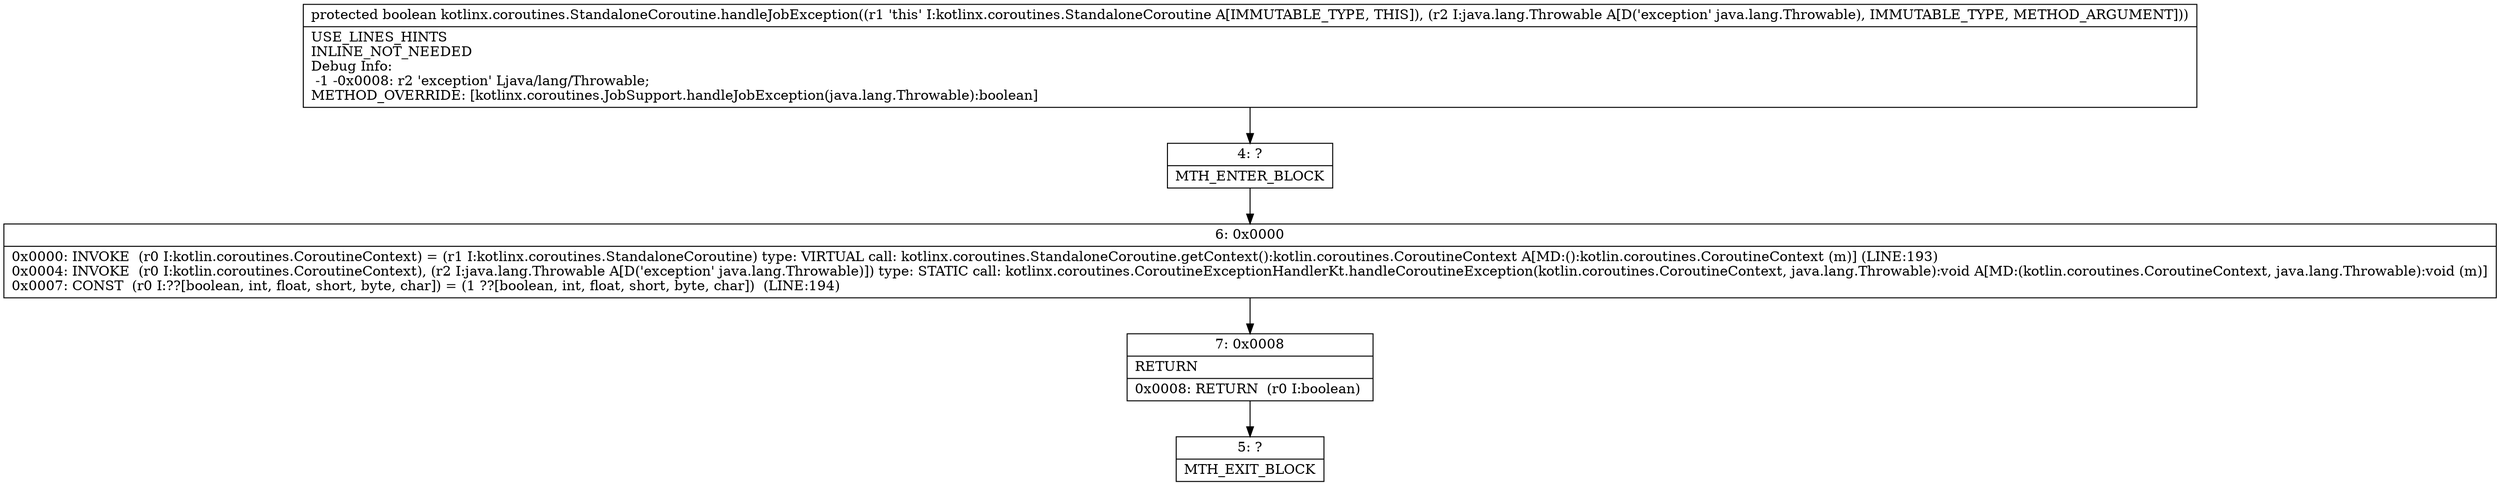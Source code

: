 digraph "CFG forkotlinx.coroutines.StandaloneCoroutine.handleJobException(Ljava\/lang\/Throwable;)Z" {
Node_4 [shape=record,label="{4\:\ ?|MTH_ENTER_BLOCK\l}"];
Node_6 [shape=record,label="{6\:\ 0x0000|0x0000: INVOKE  (r0 I:kotlin.coroutines.CoroutineContext) = (r1 I:kotlinx.coroutines.StandaloneCoroutine) type: VIRTUAL call: kotlinx.coroutines.StandaloneCoroutine.getContext():kotlin.coroutines.CoroutineContext A[MD:():kotlin.coroutines.CoroutineContext (m)] (LINE:193)\l0x0004: INVOKE  (r0 I:kotlin.coroutines.CoroutineContext), (r2 I:java.lang.Throwable A[D('exception' java.lang.Throwable)]) type: STATIC call: kotlinx.coroutines.CoroutineExceptionHandlerKt.handleCoroutineException(kotlin.coroutines.CoroutineContext, java.lang.Throwable):void A[MD:(kotlin.coroutines.CoroutineContext, java.lang.Throwable):void (m)]\l0x0007: CONST  (r0 I:??[boolean, int, float, short, byte, char]) = (1 ??[boolean, int, float, short, byte, char])  (LINE:194)\l}"];
Node_7 [shape=record,label="{7\:\ 0x0008|RETURN\l|0x0008: RETURN  (r0 I:boolean) \l}"];
Node_5 [shape=record,label="{5\:\ ?|MTH_EXIT_BLOCK\l}"];
MethodNode[shape=record,label="{protected boolean kotlinx.coroutines.StandaloneCoroutine.handleJobException((r1 'this' I:kotlinx.coroutines.StandaloneCoroutine A[IMMUTABLE_TYPE, THIS]), (r2 I:java.lang.Throwable A[D('exception' java.lang.Throwable), IMMUTABLE_TYPE, METHOD_ARGUMENT]))  | USE_LINES_HINTS\lINLINE_NOT_NEEDED\lDebug Info:\l  \-1 \-0x0008: r2 'exception' Ljava\/lang\/Throwable;\lMETHOD_OVERRIDE: [kotlinx.coroutines.JobSupport.handleJobException(java.lang.Throwable):boolean]\l}"];
MethodNode -> Node_4;Node_4 -> Node_6;
Node_6 -> Node_7;
Node_7 -> Node_5;
}

